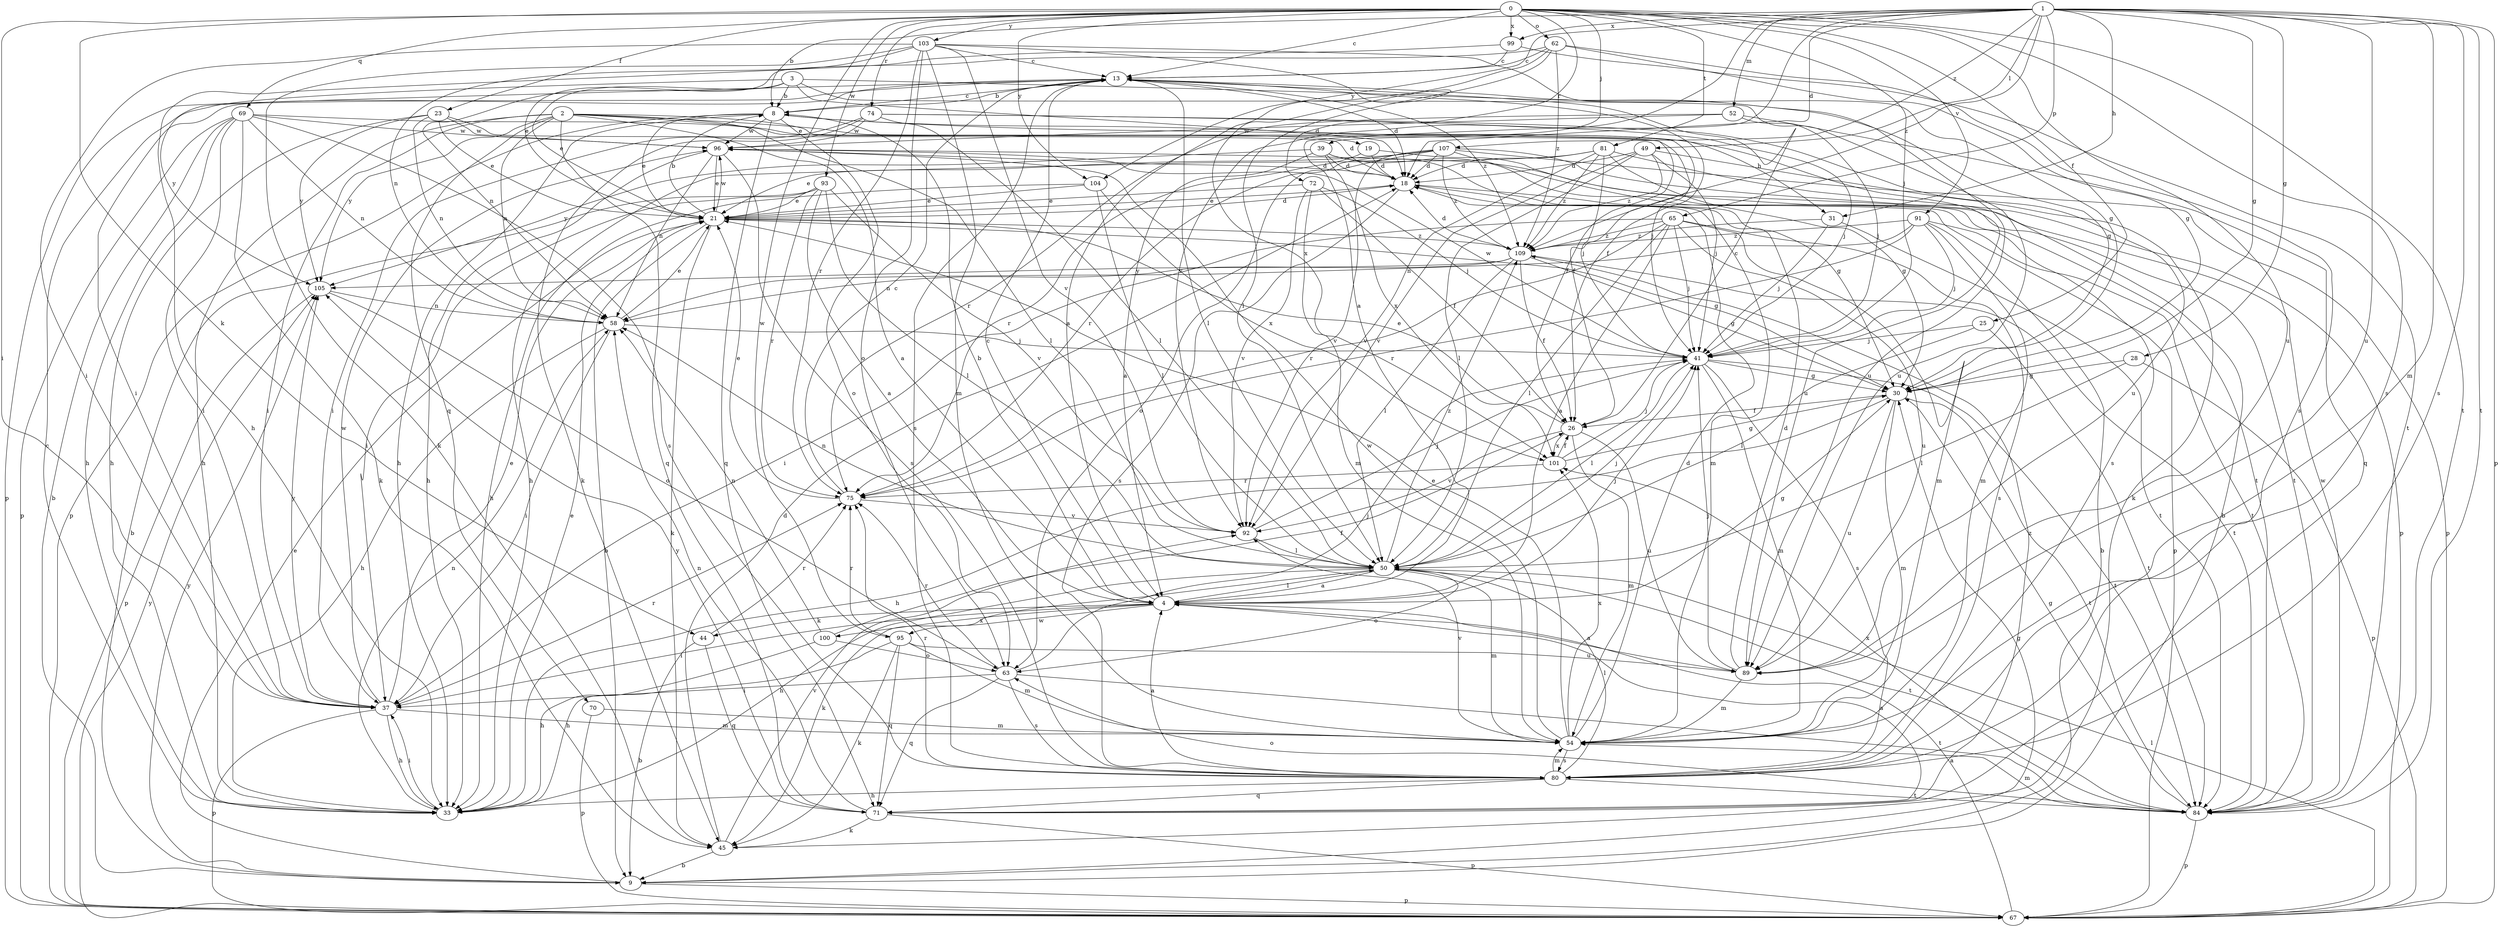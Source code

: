 strict digraph  {
0;
1;
2;
3;
4;
8;
9;
13;
18;
19;
21;
23;
25;
26;
28;
30;
31;
33;
37;
39;
41;
44;
45;
49;
50;
52;
54;
58;
62;
63;
65;
67;
69;
70;
71;
72;
74;
75;
80;
81;
84;
89;
91;
92;
93;
95;
96;
99;
100;
101;
103;
104;
105;
107;
109;
0 -> 13  [label=c];
0 -> 23  [label=f];
0 -> 25  [label=f];
0 -> 37  [label=i];
0 -> 39  [label=j];
0 -> 41  [label=j];
0 -> 44  [label=k];
0 -> 62  [label=o];
0 -> 69  [label=q];
0 -> 72  [label=r];
0 -> 74  [label=r];
0 -> 80  [label=s];
0 -> 81  [label=t];
0 -> 84  [label=t];
0 -> 89  [label=u];
0 -> 91  [label=v];
0 -> 93  [label=w];
0 -> 95  [label=w];
0 -> 99  [label=x];
0 -> 103  [label=y];
0 -> 104  [label=y];
1 -> 4  [label=a];
1 -> 8  [label=b];
1 -> 18  [label=d];
1 -> 28  [label=g];
1 -> 30  [label=g];
1 -> 31  [label=h];
1 -> 49  [label=l];
1 -> 52  [label=m];
1 -> 54  [label=m];
1 -> 65  [label=p];
1 -> 67  [label=p];
1 -> 80  [label=s];
1 -> 84  [label=t];
1 -> 89  [label=u];
1 -> 92  [label=v];
1 -> 99  [label=x];
1 -> 104  [label=y];
1 -> 107  [label=z];
1 -> 109  [label=z];
2 -> 4  [label=a];
2 -> 19  [label=e];
2 -> 26  [label=f];
2 -> 31  [label=h];
2 -> 33  [label=h];
2 -> 37  [label=i];
2 -> 50  [label=l];
2 -> 58  [label=n];
2 -> 70  [label=q];
2 -> 71  [label=q];
2 -> 105  [label=y];
3 -> 8  [label=b];
3 -> 18  [label=d];
3 -> 21  [label=e];
3 -> 30  [label=g];
3 -> 58  [label=n];
3 -> 89  [label=u];
3 -> 105  [label=y];
4 -> 8  [label=b];
4 -> 13  [label=c];
4 -> 30  [label=g];
4 -> 37  [label=i];
4 -> 41  [label=j];
4 -> 44  [label=k];
4 -> 50  [label=l];
4 -> 95  [label=w];
4 -> 100  [label=x];
8 -> 13  [label=c];
8 -> 21  [label=e];
8 -> 26  [label=f];
8 -> 33  [label=h];
8 -> 63  [label=o];
8 -> 67  [label=p];
8 -> 71  [label=q];
8 -> 89  [label=u];
8 -> 96  [label=w];
9 -> 21  [label=e];
9 -> 30  [label=g];
9 -> 67  [label=p];
9 -> 105  [label=y];
13 -> 8  [label=b];
13 -> 18  [label=d];
13 -> 26  [label=f];
13 -> 37  [label=i];
13 -> 50  [label=l];
13 -> 67  [label=p];
13 -> 80  [label=s];
13 -> 89  [label=u];
13 -> 109  [label=z];
18 -> 21  [label=e];
18 -> 54  [label=m];
18 -> 67  [label=p];
18 -> 80  [label=s];
19 -> 18  [label=d];
19 -> 75  [label=r];
19 -> 84  [label=t];
21 -> 8  [label=b];
21 -> 9  [label=b];
21 -> 18  [label=d];
21 -> 30  [label=g];
21 -> 45  [label=k];
21 -> 96  [label=w];
21 -> 109  [label=z];
23 -> 18  [label=d];
23 -> 21  [label=e];
23 -> 33  [label=h];
23 -> 58  [label=n];
23 -> 96  [label=w];
23 -> 105  [label=y];
25 -> 41  [label=j];
25 -> 50  [label=l];
25 -> 84  [label=t];
26 -> 13  [label=c];
26 -> 21  [label=e];
26 -> 54  [label=m];
26 -> 89  [label=u];
26 -> 92  [label=v];
26 -> 101  [label=x];
28 -> 30  [label=g];
28 -> 50  [label=l];
28 -> 67  [label=p];
30 -> 26  [label=f];
30 -> 33  [label=h];
30 -> 54  [label=m];
30 -> 84  [label=t];
30 -> 89  [label=u];
31 -> 41  [label=j];
31 -> 84  [label=t];
31 -> 109  [label=z];
33 -> 13  [label=c];
33 -> 21  [label=e];
33 -> 37  [label=i];
33 -> 58  [label=n];
37 -> 21  [label=e];
37 -> 33  [label=h];
37 -> 54  [label=m];
37 -> 67  [label=p];
37 -> 75  [label=r];
37 -> 96  [label=w];
37 -> 105  [label=y];
39 -> 4  [label=a];
39 -> 18  [label=d];
39 -> 30  [label=g];
39 -> 84  [label=t];
39 -> 101  [label=x];
39 -> 105  [label=y];
41 -> 30  [label=g];
41 -> 50  [label=l];
41 -> 54  [label=m];
41 -> 80  [label=s];
41 -> 84  [label=t];
41 -> 96  [label=w];
44 -> 9  [label=b];
44 -> 71  [label=q];
44 -> 75  [label=r];
45 -> 9  [label=b];
45 -> 18  [label=d];
45 -> 92  [label=v];
49 -> 18  [label=d];
49 -> 41  [label=j];
49 -> 45  [label=k];
49 -> 50  [label=l];
49 -> 92  [label=v];
49 -> 109  [label=z];
50 -> 4  [label=a];
50 -> 33  [label=h];
50 -> 41  [label=j];
50 -> 45  [label=k];
50 -> 54  [label=m];
50 -> 58  [label=n];
50 -> 63  [label=o];
50 -> 84  [label=t];
50 -> 109  [label=z];
52 -> 41  [label=j];
52 -> 71  [label=q];
52 -> 75  [label=r];
52 -> 96  [label=w];
54 -> 18  [label=d];
54 -> 21  [label=e];
54 -> 80  [label=s];
54 -> 92  [label=v];
54 -> 96  [label=w];
54 -> 101  [label=x];
58 -> 21  [label=e];
58 -> 33  [label=h];
58 -> 37  [label=i];
58 -> 41  [label=j];
62 -> 4  [label=a];
62 -> 13  [label=c];
62 -> 21  [label=e];
62 -> 30  [label=g];
62 -> 50  [label=l];
62 -> 80  [label=s];
62 -> 109  [label=z];
63 -> 37  [label=i];
63 -> 41  [label=j];
63 -> 71  [label=q];
63 -> 75  [label=r];
63 -> 80  [label=s];
63 -> 84  [label=t];
65 -> 4  [label=a];
65 -> 37  [label=i];
65 -> 41  [label=j];
65 -> 50  [label=l];
65 -> 54  [label=m];
65 -> 75  [label=r];
65 -> 80  [label=s];
65 -> 89  [label=u];
65 -> 109  [label=z];
67 -> 4  [label=a];
67 -> 50  [label=l];
67 -> 105  [label=y];
69 -> 9  [label=b];
69 -> 33  [label=h];
69 -> 37  [label=i];
69 -> 41  [label=j];
69 -> 45  [label=k];
69 -> 58  [label=n];
69 -> 67  [label=p];
69 -> 80  [label=s];
69 -> 96  [label=w];
70 -> 54  [label=m];
70 -> 67  [label=p];
71 -> 4  [label=a];
71 -> 45  [label=k];
71 -> 58  [label=n];
71 -> 67  [label=p];
71 -> 105  [label=y];
71 -> 109  [label=z];
72 -> 21  [label=e];
72 -> 26  [label=f];
72 -> 41  [label=j];
72 -> 54  [label=m];
72 -> 92  [label=v];
74 -> 37  [label=i];
74 -> 41  [label=j];
74 -> 45  [label=k];
74 -> 50  [label=l];
74 -> 89  [label=u];
74 -> 96  [label=w];
75 -> 13  [label=c];
75 -> 21  [label=e];
75 -> 92  [label=v];
80 -> 4  [label=a];
80 -> 33  [label=h];
80 -> 50  [label=l];
80 -> 54  [label=m];
80 -> 71  [label=q];
80 -> 75  [label=r];
80 -> 84  [label=t];
81 -> 18  [label=d];
81 -> 30  [label=g];
81 -> 33  [label=h];
81 -> 41  [label=j];
81 -> 67  [label=p];
81 -> 92  [label=v];
81 -> 109  [label=z];
84 -> 30  [label=g];
84 -> 54  [label=m];
84 -> 63  [label=o];
84 -> 67  [label=p];
84 -> 96  [label=w];
84 -> 101  [label=x];
89 -> 4  [label=a];
89 -> 18  [label=d];
89 -> 41  [label=j];
89 -> 54  [label=m];
91 -> 9  [label=b];
91 -> 41  [label=j];
91 -> 54  [label=m];
91 -> 58  [label=n];
91 -> 75  [label=r];
91 -> 84  [label=t];
91 -> 109  [label=z];
92 -> 41  [label=j];
92 -> 50  [label=l];
93 -> 4  [label=a];
93 -> 9  [label=b];
93 -> 21  [label=e];
93 -> 37  [label=i];
93 -> 50  [label=l];
93 -> 75  [label=r];
93 -> 92  [label=v];
95 -> 33  [label=h];
95 -> 45  [label=k];
95 -> 54  [label=m];
95 -> 71  [label=q];
95 -> 75  [label=r];
95 -> 89  [label=u];
96 -> 18  [label=d];
96 -> 21  [label=e];
96 -> 33  [label=h];
96 -> 58  [label=n];
96 -> 80  [label=s];
99 -> 13  [label=c];
99 -> 33  [label=h];
99 -> 84  [label=t];
100 -> 26  [label=f];
100 -> 33  [label=h];
100 -> 58  [label=n];
100 -> 63  [label=o];
101 -> 26  [label=f];
101 -> 30  [label=g];
101 -> 41  [label=j];
101 -> 75  [label=r];
103 -> 13  [label=c];
103 -> 30  [label=g];
103 -> 37  [label=i];
103 -> 45  [label=k];
103 -> 54  [label=m];
103 -> 58  [label=n];
103 -> 63  [label=o];
103 -> 75  [label=r];
103 -> 92  [label=v];
103 -> 101  [label=x];
104 -> 21  [label=e];
104 -> 33  [label=h];
104 -> 50  [label=l];
104 -> 101  [label=x];
105 -> 58  [label=n];
105 -> 63  [label=o];
105 -> 67  [label=p];
107 -> 9  [label=b];
107 -> 18  [label=d];
107 -> 21  [label=e];
107 -> 63  [label=o];
107 -> 67  [label=p];
107 -> 75  [label=r];
107 -> 80  [label=s];
107 -> 92  [label=v];
107 -> 109  [label=z];
109 -> 18  [label=d];
109 -> 26  [label=f];
109 -> 30  [label=g];
109 -> 50  [label=l];
109 -> 58  [label=n];
109 -> 84  [label=t];
109 -> 105  [label=y];
}
